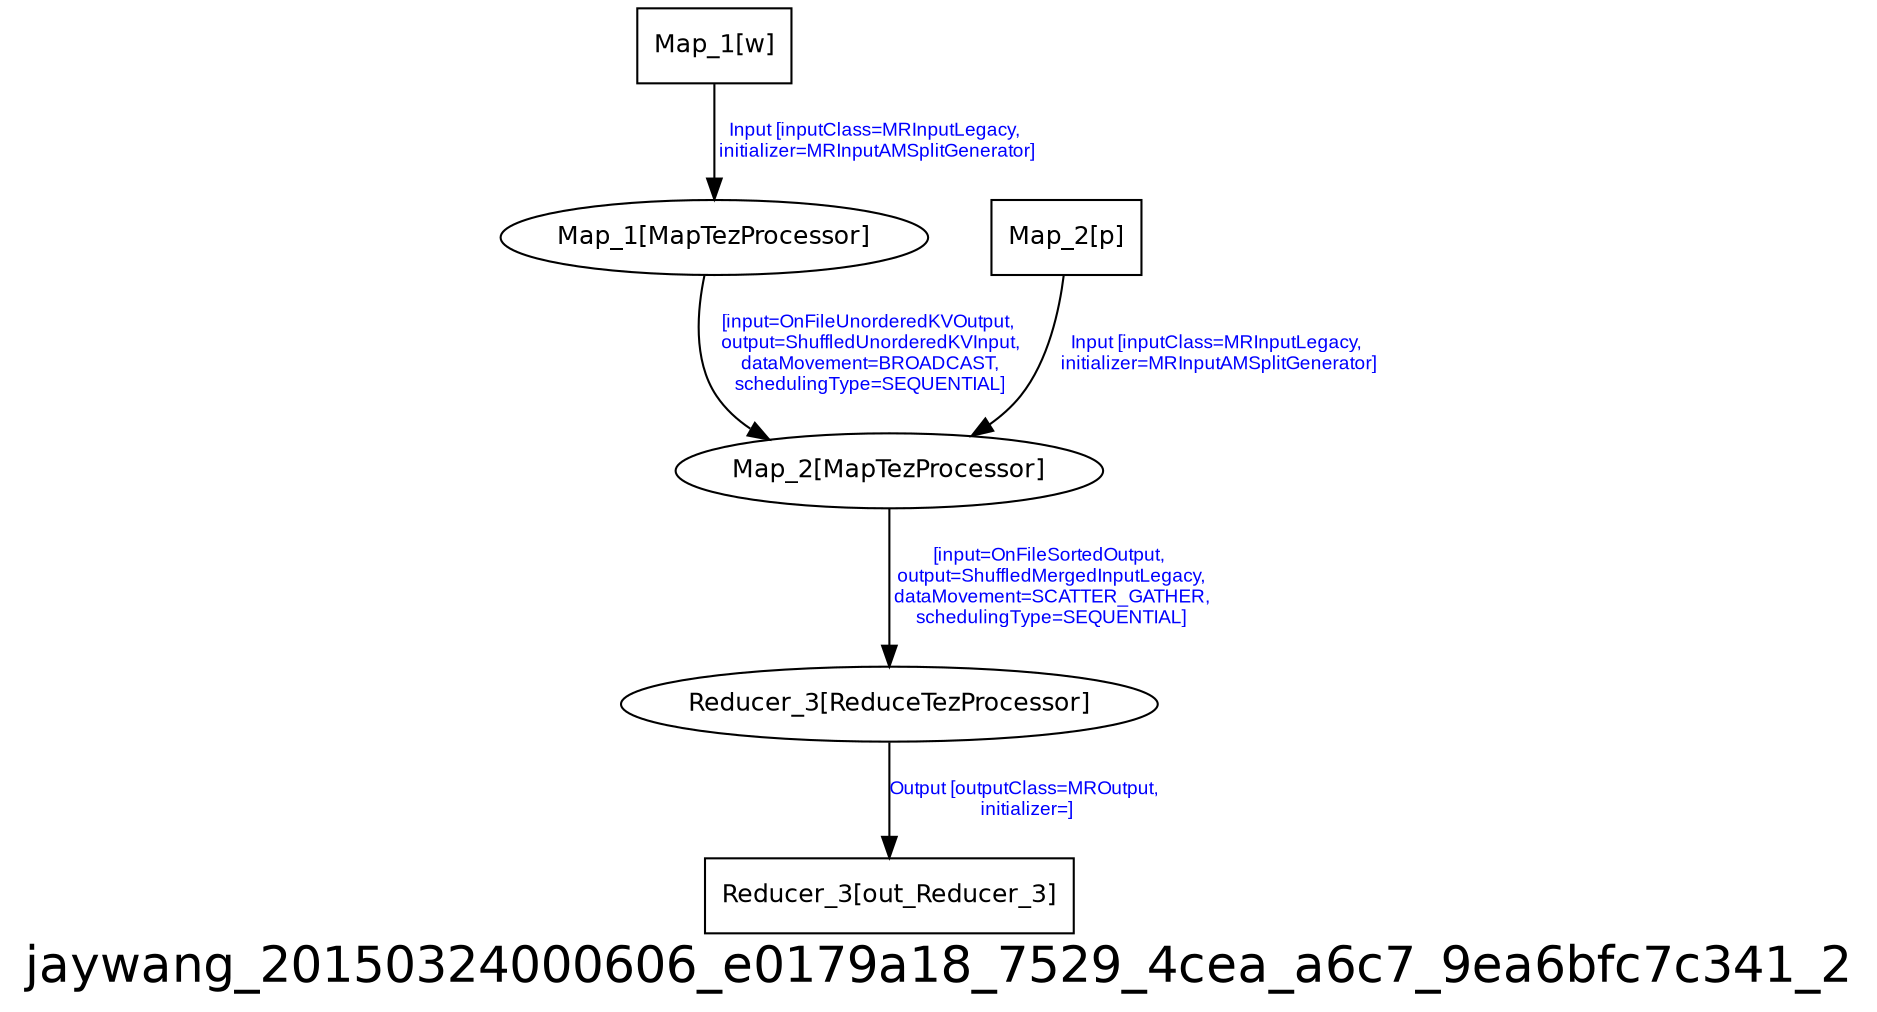 digraph jaywang_20150324000606_e0179a18_7529_4cea_a6c7_9ea6bfc7c341_2 {
graph [ label="jaywang_20150324000606_e0179a18_7529_4cea_a6c7_9ea6bfc7c341_2", fontsize=24, fontname=Helvetica];
node [fontsize=12, fontname=Helvetica];
edge [fontsize=9, fontcolor=blue, fontname=Arial];
"jaywang_20150324000606_e0179a18_7529_4cea_a6c7_9ea6bfc7c341_2.Map_1_w" [ label = "Map_1[w]", shape = "box" ];
"jaywang_20150324000606_e0179a18_7529_4cea_a6c7_9ea6bfc7c341_2.Map_1_w" -> "jaywang_20150324000606_e0179a18_7529_4cea_a6c7_9ea6bfc7c341_2.Map_1" [ label = "Input [inputClass=MRInputLegacy,\n initializer=MRInputAMSplitGenerator]" ];
"jaywang_20150324000606_e0179a18_7529_4cea_a6c7_9ea6bfc7c341_2.Map_2_p" [ label = "Map_2[p]", shape = "box" ];
"jaywang_20150324000606_e0179a18_7529_4cea_a6c7_9ea6bfc7c341_2.Map_2_p" -> "jaywang_20150324000606_e0179a18_7529_4cea_a6c7_9ea6bfc7c341_2.Map_2" [ label = "Input [inputClass=MRInputLegacy,\n initializer=MRInputAMSplitGenerator]" ];
"jaywang_20150324000606_e0179a18_7529_4cea_a6c7_9ea6bfc7c341_2.Reducer_3" [ label = "Reducer_3[ReduceTezProcessor]" ];
"jaywang_20150324000606_e0179a18_7529_4cea_a6c7_9ea6bfc7c341_2.Reducer_3" -> "jaywang_20150324000606_e0179a18_7529_4cea_a6c7_9ea6bfc7c341_2.Reducer_3_out_Reducer_3" [ label = "Output [outputClass=MROutput,\n initializer=]" ];
"jaywang_20150324000606_e0179a18_7529_4cea_a6c7_9ea6bfc7c341_2.Reducer_3_out_Reducer_3" [ label = "Reducer_3[out_Reducer_3]", shape = "box" ];
"jaywang_20150324000606_e0179a18_7529_4cea_a6c7_9ea6bfc7c341_2.Map_1" [ label = "Map_1[MapTezProcessor]" ];
"jaywang_20150324000606_e0179a18_7529_4cea_a6c7_9ea6bfc7c341_2.Map_1" -> "jaywang_20150324000606_e0179a18_7529_4cea_a6c7_9ea6bfc7c341_2.Map_2" [ label = "[input=OnFileUnorderedKVOutput,\n output=ShuffledUnorderedKVInput,\n dataMovement=BROADCAST,\n schedulingType=SEQUENTIAL]" ];
"jaywang_20150324000606_e0179a18_7529_4cea_a6c7_9ea6bfc7c341_2.Map_2" [ label = "Map_2[MapTezProcessor]" ];
"jaywang_20150324000606_e0179a18_7529_4cea_a6c7_9ea6bfc7c341_2.Map_2" -> "jaywang_20150324000606_e0179a18_7529_4cea_a6c7_9ea6bfc7c341_2.Reducer_3" [ label = "[input=OnFileSortedOutput,\n output=ShuffledMergedInputLegacy,\n dataMovement=SCATTER_GATHER,\n schedulingType=SEQUENTIAL]" ];
}

